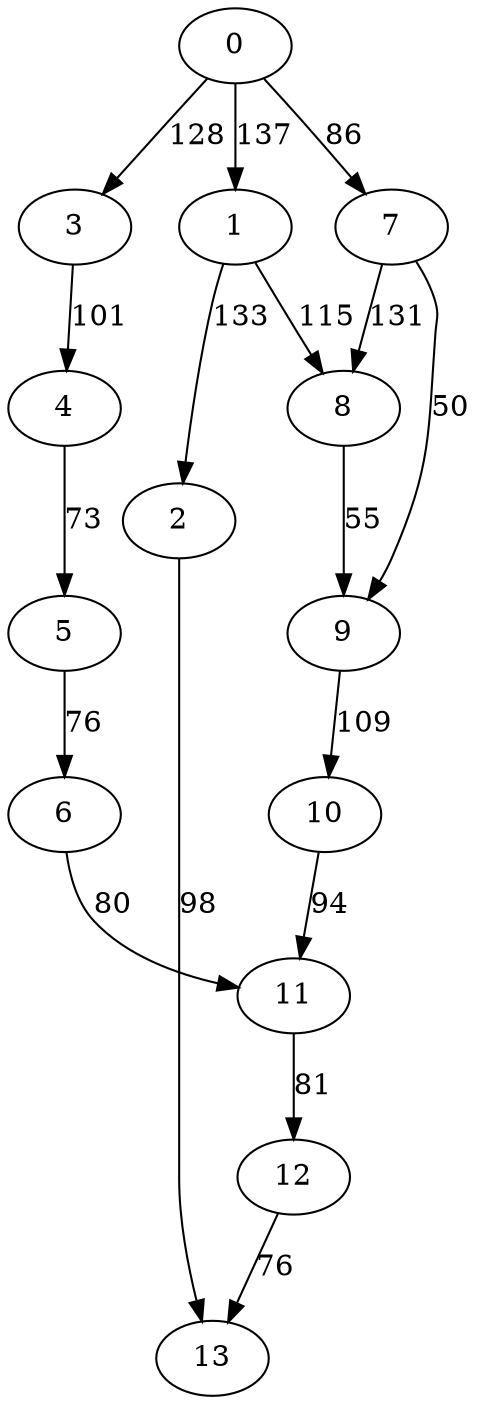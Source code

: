digraph t20p3r5_8 {
0 -> 1 [ label = 137 ];
0 -> 3 [ label = 128 ];
0 -> 7 [ label = 86 ];
1 -> 2 [ label = 133 ];
1 -> 8 [ label = 115 ];
2 -> 13 [ label = 98 ];
3 -> 4 [ label = 101 ];
4 -> 5 [ label = 73 ];
5 -> 6 [ label = 76 ];
6 -> 11 [ label = 80 ];
7 -> 8 [ label = 131 ];
7 -> 9 [ label = 50 ];
8 -> 9 [ label = 55 ];
9 -> 10 [ label = 109 ];
10 -> 11 [ label = 94 ];
11 -> 12 [ label = 81 ];
12 -> 13 [ label = 76 ];
 }


